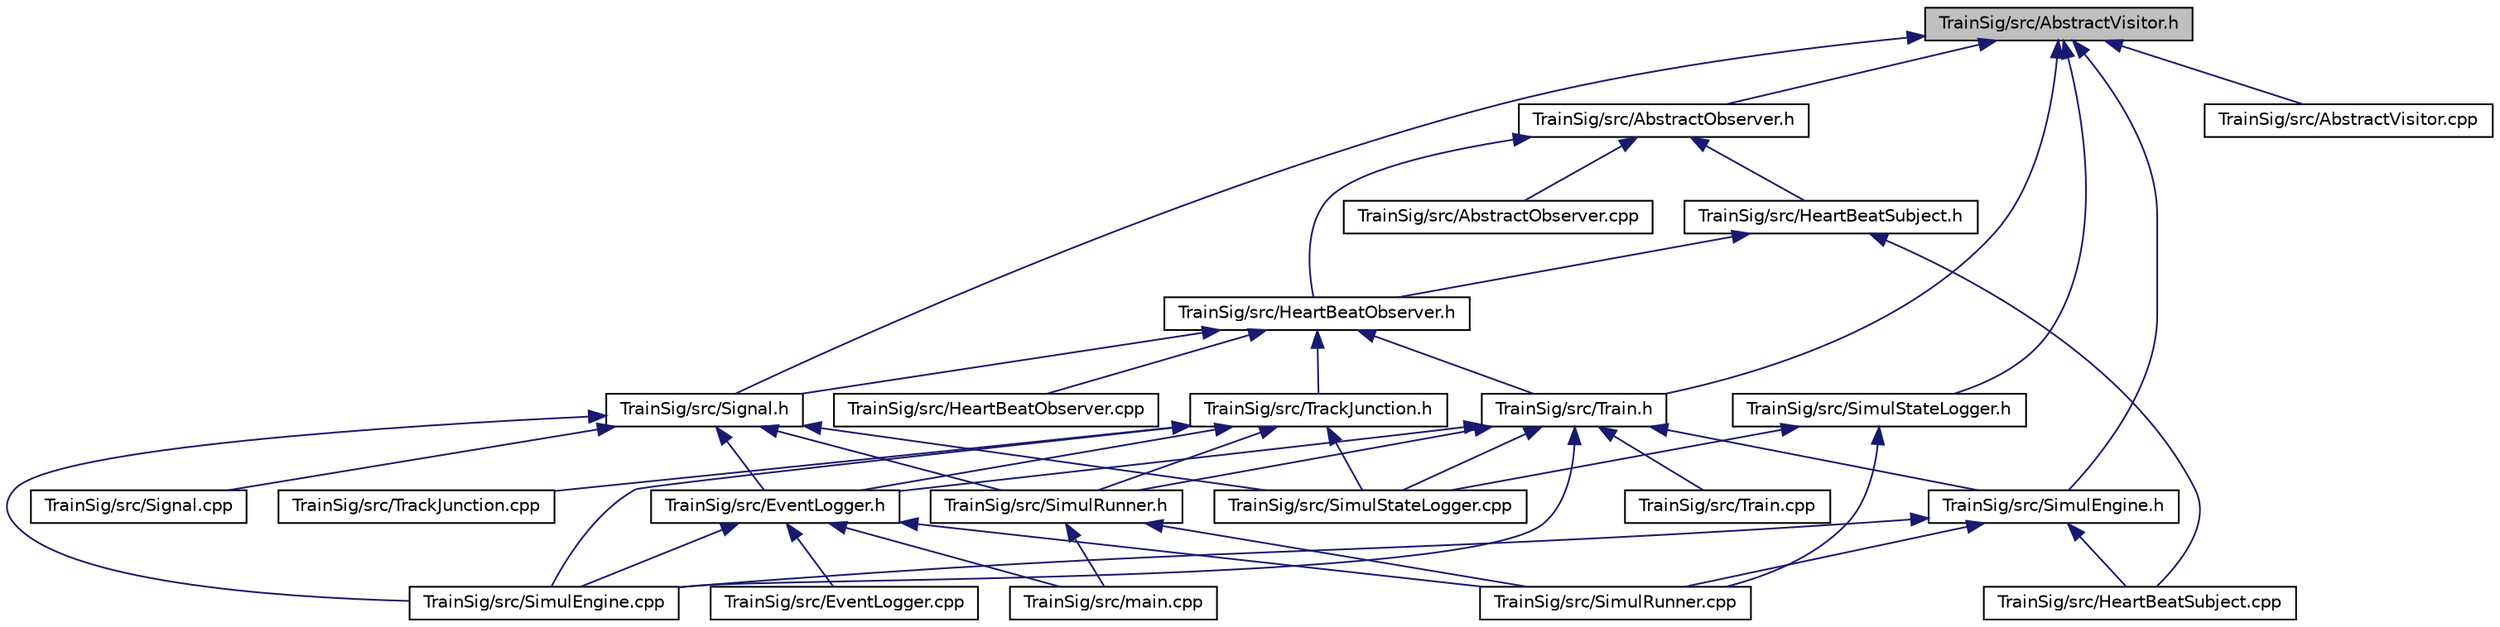 digraph "TrainSig/src/AbstractVisitor.h"
{
 // LATEX_PDF_SIZE
  edge [fontname="Helvetica",fontsize="10",labelfontname="Helvetica",labelfontsize="10"];
  node [fontname="Helvetica",fontsize="10",shape=record];
  Node1 [label="TrainSig/src/AbstractVisitor.h",height=0.2,width=0.4,color="black", fillcolor="grey75", style="filled", fontcolor="black",tooltip="Visitor interface definition."];
  Node1 -> Node2 [dir="back",color="midnightblue",fontsize="10",style="solid",fontname="Helvetica"];
  Node2 [label="TrainSig/src/AbstractObserver.h",height=0.2,width=0.4,color="black", fillcolor="white", style="filled",URL="$_abstract_observer_8h.html",tooltip="Observer interface definition."];
  Node2 -> Node3 [dir="back",color="midnightblue",fontsize="10",style="solid",fontname="Helvetica"];
  Node3 [label="TrainSig/src/AbstractObserver.cpp",height=0.2,width=0.4,color="black", fillcolor="white", style="filled",URL="$_abstract_observer_8cpp.html",tooltip="Observer interface definition."];
  Node2 -> Node4 [dir="back",color="midnightblue",fontsize="10",style="solid",fontname="Helvetica"];
  Node4 [label="TrainSig/src/HeartBeatObserver.h",height=0.2,width=0.4,color="black", fillcolor="white", style="filled",URL="$_heart_beat_observer_8h.html",tooltip="HeartBeatObserver interface definition."];
  Node4 -> Node5 [dir="back",color="midnightblue",fontsize="10",style="solid",fontname="Helvetica"];
  Node5 [label="TrainSig/src/HeartBeatObserver.cpp",height=0.2,width=0.4,color="black", fillcolor="white", style="filled",URL="$_heart_beat_observer_8cpp.html",tooltip="HeartBeatObserver interface definition."];
  Node4 -> Node6 [dir="back",color="midnightblue",fontsize="10",style="solid",fontname="Helvetica"];
  Node6 [label="TrainSig/src/Signal.h",height=0.2,width=0.4,color="black", fillcolor="white", style="filled",URL="$_signal_8h.html",tooltip="Signal class declaration."];
  Node6 -> Node7 [dir="back",color="midnightblue",fontsize="10",style="solid",fontname="Helvetica"];
  Node7 [label="TrainSig/src/EventLogger.h",height=0.2,width=0.4,color="black", fillcolor="white", style="filled",URL="$_event_logger_8h.html",tooltip="Event logger class declaration."];
  Node7 -> Node8 [dir="back",color="midnightblue",fontsize="10",style="solid",fontname="Helvetica"];
  Node8 [label="TrainSig/src/EventLogger.cpp",height=0.2,width=0.4,color="black", fillcolor="white", style="filled",URL="$_event_logger_8cpp.html",tooltip="Event logger class definition."];
  Node7 -> Node9 [dir="back",color="midnightblue",fontsize="10",style="solid",fontname="Helvetica"];
  Node9 [label="TrainSig/src/main.cpp",height=0.2,width=0.4,color="black", fillcolor="white", style="filled",URL="$main_8cpp.html",tooltip="program's entry point"];
  Node7 -> Node10 [dir="back",color="midnightblue",fontsize="10",style="solid",fontname="Helvetica"];
  Node10 [label="TrainSig/src/SimulEngine.cpp",height=0.2,width=0.4,color="black", fillcolor="white", style="filled",URL="$_simul_engine_8cpp.html",tooltip="SimulEngine class definition - Simulation logic implementation."];
  Node7 -> Node11 [dir="back",color="midnightblue",fontsize="10",style="solid",fontname="Helvetica"];
  Node11 [label="TrainSig/src/SimulRunner.cpp",height=0.2,width=0.4,color="black", fillcolor="white", style="filled",URL="$_simul_runner_8cpp.html",tooltip="Simulation Runner class definition."];
  Node6 -> Node12 [dir="back",color="midnightblue",fontsize="10",style="solid",fontname="Helvetica"];
  Node12 [label="TrainSig/src/Signal.cpp",height=0.2,width=0.4,color="black", fillcolor="white", style="filled",URL="$_signal_8cpp.html",tooltip="Signal class definition."];
  Node6 -> Node10 [dir="back",color="midnightblue",fontsize="10",style="solid",fontname="Helvetica"];
  Node6 -> Node13 [dir="back",color="midnightblue",fontsize="10",style="solid",fontname="Helvetica"];
  Node13 [label="TrainSig/src/SimulRunner.h",height=0.2,width=0.4,color="black", fillcolor="white", style="filled",URL="$_simul_runner_8h.html",tooltip="Simulation Runner class declaration."];
  Node13 -> Node9 [dir="back",color="midnightblue",fontsize="10",style="solid",fontname="Helvetica"];
  Node13 -> Node11 [dir="back",color="midnightblue",fontsize="10",style="solid",fontname="Helvetica"];
  Node6 -> Node14 [dir="back",color="midnightblue",fontsize="10",style="solid",fontname="Helvetica"];
  Node14 [label="TrainSig/src/SimulStateLogger.cpp",height=0.2,width=0.4,color="black", fillcolor="white", style="filled",URL="$_simul_state_logger_8cpp.html",tooltip="Simulation State Logger class definition."];
  Node4 -> Node15 [dir="back",color="midnightblue",fontsize="10",style="solid",fontname="Helvetica"];
  Node15 [label="TrainSig/src/TrackJunction.h",height=0.2,width=0.4,color="black", fillcolor="white", style="filled",URL="$_track_junction_8h.html",tooltip="Track Junction class declaration."];
  Node15 -> Node7 [dir="back",color="midnightblue",fontsize="10",style="solid",fontname="Helvetica"];
  Node15 -> Node10 [dir="back",color="midnightblue",fontsize="10",style="solid",fontname="Helvetica"];
  Node15 -> Node13 [dir="back",color="midnightblue",fontsize="10",style="solid",fontname="Helvetica"];
  Node15 -> Node14 [dir="back",color="midnightblue",fontsize="10",style="solid",fontname="Helvetica"];
  Node15 -> Node16 [dir="back",color="midnightblue",fontsize="10",style="solid",fontname="Helvetica"];
  Node16 [label="TrainSig/src/TrackJunction.cpp",height=0.2,width=0.4,color="black", fillcolor="white", style="filled",URL="$_track_junction_8cpp.html",tooltip="Track Junction class definition."];
  Node4 -> Node17 [dir="back",color="midnightblue",fontsize="10",style="solid",fontname="Helvetica"];
  Node17 [label="TrainSig/src/Train.h",height=0.2,width=0.4,color="black", fillcolor="white", style="filled",URL="$_train_8h.html",tooltip="Train class declaration."];
  Node17 -> Node7 [dir="back",color="midnightblue",fontsize="10",style="solid",fontname="Helvetica"];
  Node17 -> Node10 [dir="back",color="midnightblue",fontsize="10",style="solid",fontname="Helvetica"];
  Node17 -> Node18 [dir="back",color="midnightblue",fontsize="10",style="solid",fontname="Helvetica"];
  Node18 [label="TrainSig/src/SimulEngine.h",height=0.2,width=0.4,color="black", fillcolor="white", style="filled",URL="$_simul_engine_8h.html",tooltip="SimulEngine class declaration."];
  Node18 -> Node19 [dir="back",color="midnightblue",fontsize="10",style="solid",fontname="Helvetica"];
  Node19 [label="TrainSig/src/HeartBeatSubject.cpp",height=0.2,width=0.4,color="black", fillcolor="white", style="filled",URL="$_heart_beat_subject_8cpp.html",tooltip="HeartBeatObserver class definition."];
  Node18 -> Node10 [dir="back",color="midnightblue",fontsize="10",style="solid",fontname="Helvetica"];
  Node18 -> Node11 [dir="back",color="midnightblue",fontsize="10",style="solid",fontname="Helvetica"];
  Node17 -> Node13 [dir="back",color="midnightblue",fontsize="10",style="solid",fontname="Helvetica"];
  Node17 -> Node14 [dir="back",color="midnightblue",fontsize="10",style="solid",fontname="Helvetica"];
  Node17 -> Node20 [dir="back",color="midnightblue",fontsize="10",style="solid",fontname="Helvetica"];
  Node20 [label="TrainSig/src/Train.cpp",height=0.2,width=0.4,color="black", fillcolor="white", style="filled",URL="$_train_8cpp.html",tooltip="Train class definition."];
  Node2 -> Node21 [dir="back",color="midnightblue",fontsize="10",style="solid",fontname="Helvetica"];
  Node21 [label="TrainSig/src/HeartBeatSubject.h",height=0.2,width=0.4,color="black", fillcolor="white", style="filled",URL="$_heart_beat_subject_8h.html",tooltip="HeartBeatObserver class declaration."];
  Node21 -> Node4 [dir="back",color="midnightblue",fontsize="10",style="solid",fontname="Helvetica"];
  Node21 -> Node19 [dir="back",color="midnightblue",fontsize="10",style="solid",fontname="Helvetica"];
  Node1 -> Node22 [dir="back",color="midnightblue",fontsize="10",style="solid",fontname="Helvetica"];
  Node22 [label="TrainSig/src/AbstractVisitor.cpp",height=0.2,width=0.4,color="black", fillcolor="white", style="filled",URL="$_abstract_visitor_8cpp.html",tooltip="Visitor interface definition."];
  Node1 -> Node6 [dir="back",color="midnightblue",fontsize="10",style="solid",fontname="Helvetica"];
  Node1 -> Node18 [dir="back",color="midnightblue",fontsize="10",style="solid",fontname="Helvetica"];
  Node1 -> Node23 [dir="back",color="midnightblue",fontsize="10",style="solid",fontname="Helvetica"];
  Node23 [label="TrainSig/src/SimulStateLogger.h",height=0.2,width=0.4,color="black", fillcolor="white", style="filled",URL="$_simul_state_logger_8h.html",tooltip="Simulation State Logger class declaration."];
  Node23 -> Node11 [dir="back",color="midnightblue",fontsize="10",style="solid",fontname="Helvetica"];
  Node23 -> Node14 [dir="back",color="midnightblue",fontsize="10",style="solid",fontname="Helvetica"];
  Node1 -> Node17 [dir="back",color="midnightblue",fontsize="10",style="solid",fontname="Helvetica"];
}
